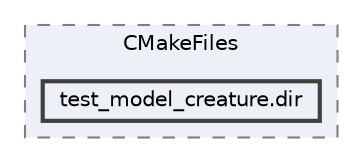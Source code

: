 digraph "/home/alexandros/Documents/PLT/V4/pokemon-championship/build/test/shared/CMakeFiles/test_model_creature.dir"
{
 // LATEX_PDF_SIZE
  bgcolor="transparent";
  edge [fontname=Helvetica,fontsize=10,labelfontname=Helvetica,labelfontsize=10];
  node [fontname=Helvetica,fontsize=10,shape=box,height=0.2,width=0.4];
  compound=true
  subgraph clusterdir_d6cfa8016d5aa5882cd380bb6c38aa43 {
    graph [ bgcolor="#edf0f7", pencolor="grey50", label="CMakeFiles", fontname=Helvetica,fontsize=10 style="filled,dashed", URL="dir_d6cfa8016d5aa5882cd380bb6c38aa43.html",tooltip=""]
  dir_9c4426e48e8d98c4d394c4efd48fef62 [label="test_model_creature.dir", fillcolor="#edf0f7", color="grey25", style="filled,bold", URL="dir_9c4426e48e8d98c4d394c4efd48fef62.html",tooltip=""];
  }
}
